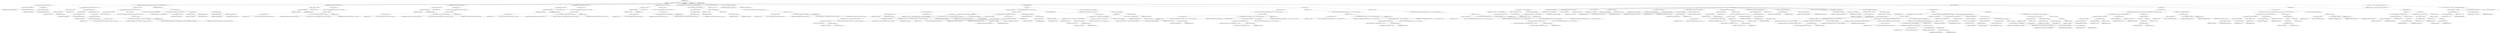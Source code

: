 digraph "execute" {  
"378" [label = <(METHOD,execute)<SUB>294</SUB>> ]
"42" [label = <(PARAM,this)<SUB>294</SUB>> ]
"379" [label = <(BLOCK,&lt;empty&gt;,&lt;empty&gt;)<SUB>294</SUB>> ]
"380" [label = <(&lt;operator&gt;.assignment,this.sqlCommand = sqlCommand.trim())<SUB>295</SUB>> ]
"381" [label = <(&lt;operator&gt;.fieldAccess,this.sqlCommand)<SUB>295</SUB>> ]
"382" [label = <(IDENTIFIER,this,this.sqlCommand = sqlCommand.trim())<SUB>295</SUB>> ]
"383" [label = <(FIELD_IDENTIFIER,sqlCommand,sqlCommand)<SUB>295</SUB>> ]
"384" [label = <(trim,sqlCommand.trim())<SUB>295</SUB>> ]
"385" [label = <(&lt;operator&gt;.fieldAccess,this.sqlCommand)<SUB>295</SUB>> ]
"386" [label = <(IDENTIFIER,this,sqlCommand.trim())<SUB>295</SUB>> ]
"387" [label = <(FIELD_IDENTIFIER,sqlCommand,sqlCommand)<SUB>295</SUB>> ]
"388" [label = <(CONTROL_STRUCTURE,if (srcFile == null &amp;&amp; sqlCommand.length() == 0),if (srcFile == null &amp;&amp; sqlCommand.length() == 0))<SUB>297</SUB>> ]
"389" [label = <(&lt;operator&gt;.logicalAnd,srcFile == null &amp;&amp; sqlCommand.length() == 0)<SUB>297</SUB>> ]
"390" [label = <(&lt;operator&gt;.equals,srcFile == null)<SUB>297</SUB>> ]
"391" [label = <(&lt;operator&gt;.fieldAccess,this.srcFile)<SUB>297</SUB>> ]
"392" [label = <(IDENTIFIER,this,srcFile == null)<SUB>297</SUB>> ]
"393" [label = <(FIELD_IDENTIFIER,srcFile,srcFile)<SUB>297</SUB>> ]
"394" [label = <(LITERAL,null,srcFile == null)<SUB>297</SUB>> ]
"395" [label = <(&lt;operator&gt;.equals,sqlCommand.length() == 0)<SUB>297</SUB>> ]
"396" [label = <(length,sqlCommand.length())<SUB>297</SUB>> ]
"397" [label = <(&lt;operator&gt;.fieldAccess,this.sqlCommand)<SUB>297</SUB>> ]
"398" [label = <(IDENTIFIER,this,sqlCommand.length())<SUB>297</SUB>> ]
"399" [label = <(FIELD_IDENTIFIER,sqlCommand,sqlCommand)<SUB>297</SUB>> ]
"400" [label = <(LITERAL,0,sqlCommand.length() == 0)<SUB>297</SUB>> ]
"401" [label = <(BLOCK,&lt;empty&gt;,&lt;empty&gt;)<SUB>297</SUB>> ]
"402" [label = <(CONTROL_STRUCTURE,if (transactions.size() == 0),if (transactions.size() == 0))<SUB>298</SUB>> ]
"403" [label = <(&lt;operator&gt;.equals,transactions.size() == 0)<SUB>298</SUB>> ]
"404" [label = <(size,transactions.size())<SUB>298</SUB>> ]
"405" [label = <(&lt;operator&gt;.fieldAccess,this.transactions)<SUB>298</SUB>> ]
"406" [label = <(IDENTIFIER,this,transactions.size())<SUB>298</SUB>> ]
"407" [label = <(FIELD_IDENTIFIER,transactions,transactions)<SUB>298</SUB>> ]
"408" [label = <(LITERAL,0,transactions.size() == 0)<SUB>298</SUB>> ]
"409" [label = <(BLOCK,&lt;empty&gt;,&lt;empty&gt;)<SUB>298</SUB>> ]
"410" [label = <(&lt;operator&gt;.throw,throw new BuildException(&quot;Source file, transactions or sql statement must be set!&quot;, location);)<SUB>299</SUB>> ]
"411" [label = <(BLOCK,&lt;empty&gt;,&lt;empty&gt;)<SUB>299</SUB>> ]
"412" [label = <(&lt;operator&gt;.assignment,&lt;empty&gt;)> ]
"413" [label = <(IDENTIFIER,$obj3,&lt;empty&gt;)> ]
"414" [label = <(&lt;operator&gt;.alloc,new BuildException(&quot;Source file, transactions or sql statement must be set!&quot;, location))<SUB>299</SUB>> ]
"415" [label = <(&lt;init&gt;,new BuildException(&quot;Source file, transactions or sql statement must be set!&quot;, location))<SUB>299</SUB>> ]
"416" [label = <(IDENTIFIER,$obj3,new BuildException(&quot;Source file, transactions or sql statement must be set!&quot;, location))> ]
"417" [label = <(LITERAL,&quot;Source file, transactions or sql statement must be set!&quot;,new BuildException(&quot;Source file, transactions or sql statement must be set!&quot;, location))<SUB>299</SUB>> ]
"418" [label = <(IDENTIFIER,location,new BuildException(&quot;Source file, transactions or sql statement must be set!&quot;, location))<SUB>299</SUB>> ]
"419" [label = <(IDENTIFIER,$obj3,&lt;empty&gt;)> ]
"420" [label = <(CONTROL_STRUCTURE,else,else)<SUB>301</SUB>> ]
"421" [label = <(BLOCK,&lt;empty&gt;,&lt;empty&gt;)<SUB>301</SUB>> ]
"422" [label = <(LOCAL,Transaction t: org.apache.tools.ant.taskdefs.SQLExec$Transaction)> ]
"423" [label = <(&lt;operator&gt;.assignment,SQLExec$Transaction t = this.createTransaction())<SUB>303</SUB>> ]
"424" [label = <(IDENTIFIER,t,SQLExec$Transaction t = this.createTransaction())<SUB>303</SUB>> ]
"425" [label = <(createTransaction,this.createTransaction())<SUB>303</SUB>> ]
"41" [label = <(IDENTIFIER,this,this.createTransaction())<SUB>303</SUB>> ]
"426" [label = <(setSrc,t.setSrc(srcFile))<SUB>304</SUB>> ]
"427" [label = <(IDENTIFIER,t,t.setSrc(srcFile))<SUB>304</SUB>> ]
"428" [label = <(&lt;operator&gt;.fieldAccess,this.srcFile)<SUB>304</SUB>> ]
"429" [label = <(IDENTIFIER,this,t.setSrc(srcFile))<SUB>304</SUB>> ]
"430" [label = <(FIELD_IDENTIFIER,srcFile,srcFile)<SUB>304</SUB>> ]
"431" [label = <(addText,t.addText(sqlCommand))<SUB>305</SUB>> ]
"432" [label = <(IDENTIFIER,t,t.addText(sqlCommand))<SUB>305</SUB>> ]
"433" [label = <(&lt;operator&gt;.fieldAccess,this.sqlCommand)<SUB>305</SUB>> ]
"434" [label = <(IDENTIFIER,this,t.addText(sqlCommand))<SUB>305</SUB>> ]
"435" [label = <(FIELD_IDENTIFIER,sqlCommand,sqlCommand)<SUB>305</SUB>> ]
"436" [label = <(CONTROL_STRUCTURE,if (driver == null),if (driver == null))<SUB>308</SUB>> ]
"437" [label = <(&lt;operator&gt;.equals,driver == null)<SUB>308</SUB>> ]
"438" [label = <(&lt;operator&gt;.fieldAccess,this.driver)<SUB>308</SUB>> ]
"439" [label = <(IDENTIFIER,this,driver == null)<SUB>308</SUB>> ]
"440" [label = <(FIELD_IDENTIFIER,driver,driver)<SUB>308</SUB>> ]
"441" [label = <(LITERAL,null,driver == null)<SUB>308</SUB>> ]
"442" [label = <(BLOCK,&lt;empty&gt;,&lt;empty&gt;)<SUB>308</SUB>> ]
"443" [label = <(&lt;operator&gt;.throw,throw new BuildException(&quot;Driver attribute must be set!&quot;, location);)<SUB>309</SUB>> ]
"444" [label = <(BLOCK,&lt;empty&gt;,&lt;empty&gt;)<SUB>309</SUB>> ]
"445" [label = <(&lt;operator&gt;.assignment,&lt;empty&gt;)> ]
"446" [label = <(IDENTIFIER,$obj4,&lt;empty&gt;)> ]
"447" [label = <(&lt;operator&gt;.alloc,new BuildException(&quot;Driver attribute must be set!&quot;, location))<SUB>309</SUB>> ]
"448" [label = <(&lt;init&gt;,new BuildException(&quot;Driver attribute must be set!&quot;, location))<SUB>309</SUB>> ]
"449" [label = <(IDENTIFIER,$obj4,new BuildException(&quot;Driver attribute must be set!&quot;, location))> ]
"450" [label = <(LITERAL,&quot;Driver attribute must be set!&quot;,new BuildException(&quot;Driver attribute must be set!&quot;, location))<SUB>309</SUB>> ]
"451" [label = <(IDENTIFIER,location,new BuildException(&quot;Driver attribute must be set!&quot;, location))<SUB>309</SUB>> ]
"452" [label = <(IDENTIFIER,$obj4,&lt;empty&gt;)> ]
"453" [label = <(CONTROL_STRUCTURE,if (userId == null),if (userId == null))<SUB>311</SUB>> ]
"454" [label = <(&lt;operator&gt;.equals,userId == null)<SUB>311</SUB>> ]
"455" [label = <(&lt;operator&gt;.fieldAccess,this.userId)<SUB>311</SUB>> ]
"456" [label = <(IDENTIFIER,this,userId == null)<SUB>311</SUB>> ]
"457" [label = <(FIELD_IDENTIFIER,userId,userId)<SUB>311</SUB>> ]
"458" [label = <(LITERAL,null,userId == null)<SUB>311</SUB>> ]
"459" [label = <(BLOCK,&lt;empty&gt;,&lt;empty&gt;)<SUB>311</SUB>> ]
"460" [label = <(&lt;operator&gt;.throw,throw new BuildException(&quot;User Id attribute must be set!&quot;, location);)<SUB>312</SUB>> ]
"461" [label = <(BLOCK,&lt;empty&gt;,&lt;empty&gt;)<SUB>312</SUB>> ]
"462" [label = <(&lt;operator&gt;.assignment,&lt;empty&gt;)> ]
"463" [label = <(IDENTIFIER,$obj5,&lt;empty&gt;)> ]
"464" [label = <(&lt;operator&gt;.alloc,new BuildException(&quot;User Id attribute must be set!&quot;, location))<SUB>312</SUB>> ]
"465" [label = <(&lt;init&gt;,new BuildException(&quot;User Id attribute must be set!&quot;, location))<SUB>312</SUB>> ]
"466" [label = <(IDENTIFIER,$obj5,new BuildException(&quot;User Id attribute must be set!&quot;, location))> ]
"467" [label = <(LITERAL,&quot;User Id attribute must be set!&quot;,new BuildException(&quot;User Id attribute must be set!&quot;, location))<SUB>312</SUB>> ]
"468" [label = <(IDENTIFIER,location,new BuildException(&quot;User Id attribute must be set!&quot;, location))<SUB>312</SUB>> ]
"469" [label = <(IDENTIFIER,$obj5,&lt;empty&gt;)> ]
"470" [label = <(CONTROL_STRUCTURE,if (password == null),if (password == null))<SUB>314</SUB>> ]
"471" [label = <(&lt;operator&gt;.equals,password == null)<SUB>314</SUB>> ]
"472" [label = <(&lt;operator&gt;.fieldAccess,this.password)<SUB>314</SUB>> ]
"473" [label = <(IDENTIFIER,this,password == null)<SUB>314</SUB>> ]
"474" [label = <(FIELD_IDENTIFIER,password,password)<SUB>314</SUB>> ]
"475" [label = <(LITERAL,null,password == null)<SUB>314</SUB>> ]
"476" [label = <(BLOCK,&lt;empty&gt;,&lt;empty&gt;)<SUB>314</SUB>> ]
"477" [label = <(&lt;operator&gt;.throw,throw new BuildException(&quot;Password attribute must be set!&quot;, location);)<SUB>315</SUB>> ]
"478" [label = <(BLOCK,&lt;empty&gt;,&lt;empty&gt;)<SUB>315</SUB>> ]
"479" [label = <(&lt;operator&gt;.assignment,&lt;empty&gt;)> ]
"480" [label = <(IDENTIFIER,$obj6,&lt;empty&gt;)> ]
"481" [label = <(&lt;operator&gt;.alloc,new BuildException(&quot;Password attribute must be set!&quot;, location))<SUB>315</SUB>> ]
"482" [label = <(&lt;init&gt;,new BuildException(&quot;Password attribute must be set!&quot;, location))<SUB>315</SUB>> ]
"483" [label = <(IDENTIFIER,$obj6,new BuildException(&quot;Password attribute must be set!&quot;, location))> ]
"484" [label = <(LITERAL,&quot;Password attribute must be set!&quot;,new BuildException(&quot;Password attribute must be set!&quot;, location))<SUB>315</SUB>> ]
"485" [label = <(IDENTIFIER,location,new BuildException(&quot;Password attribute must be set!&quot;, location))<SUB>315</SUB>> ]
"486" [label = <(IDENTIFIER,$obj6,&lt;empty&gt;)> ]
"487" [label = <(CONTROL_STRUCTURE,if (url == null),if (url == null))<SUB>317</SUB>> ]
"488" [label = <(&lt;operator&gt;.equals,url == null)<SUB>317</SUB>> ]
"489" [label = <(&lt;operator&gt;.fieldAccess,this.url)<SUB>317</SUB>> ]
"490" [label = <(IDENTIFIER,this,url == null)<SUB>317</SUB>> ]
"491" [label = <(FIELD_IDENTIFIER,url,url)<SUB>317</SUB>> ]
"492" [label = <(LITERAL,null,url == null)<SUB>317</SUB>> ]
"493" [label = <(BLOCK,&lt;empty&gt;,&lt;empty&gt;)<SUB>317</SUB>> ]
"494" [label = <(&lt;operator&gt;.throw,throw new BuildException(&quot;Url attribute must be set!&quot;, location);)<SUB>318</SUB>> ]
"495" [label = <(BLOCK,&lt;empty&gt;,&lt;empty&gt;)<SUB>318</SUB>> ]
"496" [label = <(&lt;operator&gt;.assignment,&lt;empty&gt;)> ]
"497" [label = <(IDENTIFIER,$obj7,&lt;empty&gt;)> ]
"498" [label = <(&lt;operator&gt;.alloc,new BuildException(&quot;Url attribute must be set!&quot;, location))<SUB>318</SUB>> ]
"499" [label = <(&lt;init&gt;,new BuildException(&quot;Url attribute must be set!&quot;, location))<SUB>318</SUB>> ]
"500" [label = <(IDENTIFIER,$obj7,new BuildException(&quot;Url attribute must be set!&quot;, location))> ]
"501" [label = <(LITERAL,&quot;Url attribute must be set!&quot;,new BuildException(&quot;Url attribute must be set!&quot;, location))<SUB>318</SUB>> ]
"502" [label = <(IDENTIFIER,location,new BuildException(&quot;Url attribute must be set!&quot;, location))<SUB>318</SUB>> ]
"503" [label = <(IDENTIFIER,$obj7,&lt;empty&gt;)> ]
"504" [label = <(CONTROL_STRUCTURE,if (srcFile != null &amp;&amp; !srcFile.exists()),if (srcFile != null &amp;&amp; !srcFile.exists()))<SUB>320</SUB>> ]
"505" [label = <(&lt;operator&gt;.logicalAnd,srcFile != null &amp;&amp; !srcFile.exists())<SUB>320</SUB>> ]
"506" [label = <(&lt;operator&gt;.notEquals,srcFile != null)<SUB>320</SUB>> ]
"507" [label = <(&lt;operator&gt;.fieldAccess,this.srcFile)<SUB>320</SUB>> ]
"508" [label = <(IDENTIFIER,this,srcFile != null)<SUB>320</SUB>> ]
"509" [label = <(FIELD_IDENTIFIER,srcFile,srcFile)<SUB>320</SUB>> ]
"510" [label = <(LITERAL,null,srcFile != null)<SUB>320</SUB>> ]
"511" [label = <(&lt;operator&gt;.logicalNot,!srcFile.exists())<SUB>320</SUB>> ]
"512" [label = <(exists,srcFile.exists())<SUB>320</SUB>> ]
"513" [label = <(&lt;operator&gt;.fieldAccess,this.srcFile)<SUB>320</SUB>> ]
"514" [label = <(IDENTIFIER,this,srcFile.exists())<SUB>320</SUB>> ]
"515" [label = <(FIELD_IDENTIFIER,srcFile,srcFile)<SUB>320</SUB>> ]
"516" [label = <(BLOCK,&lt;empty&gt;,&lt;empty&gt;)<SUB>320</SUB>> ]
"517" [label = <(&lt;operator&gt;.throw,throw new BuildException(&quot;Source file does not exist!&quot;, location);)<SUB>321</SUB>> ]
"518" [label = <(BLOCK,&lt;empty&gt;,&lt;empty&gt;)<SUB>321</SUB>> ]
"519" [label = <(&lt;operator&gt;.assignment,&lt;empty&gt;)> ]
"520" [label = <(IDENTIFIER,$obj8,&lt;empty&gt;)> ]
"521" [label = <(&lt;operator&gt;.alloc,new BuildException(&quot;Source file does not exist!&quot;, location))<SUB>321</SUB>> ]
"522" [label = <(&lt;init&gt;,new BuildException(&quot;Source file does not exist!&quot;, location))<SUB>321</SUB>> ]
"523" [label = <(IDENTIFIER,$obj8,new BuildException(&quot;Source file does not exist!&quot;, location))> ]
"524" [label = <(LITERAL,&quot;Source file does not exist!&quot;,new BuildException(&quot;Source file does not exist!&quot;, location))<SUB>321</SUB>> ]
"525" [label = <(IDENTIFIER,location,new BuildException(&quot;Source file does not exist!&quot;, location))<SUB>321</SUB>> ]
"526" [label = <(IDENTIFIER,$obj8,&lt;empty&gt;)> ]
"527" [label = <(LOCAL,Driver driverInstance: java.sql.Driver)> ]
"528" [label = <(&lt;operator&gt;.assignment,Driver driverInstance = null)<SUB>323</SUB>> ]
"529" [label = <(IDENTIFIER,driverInstance,Driver driverInstance = null)<SUB>323</SUB>> ]
"530" [label = <(LITERAL,null,Driver driverInstance = null)<SUB>323</SUB>> ]
"531" [label = <(CONTROL_STRUCTURE,try,try)<SUB>325</SUB>> ]
"532" [label = <(BLOCK,try,try)<SUB>325</SUB>> ]
"533" [label = <(LOCAL,Class dc: java.lang.Class)> ]
"534" [label = <(CONTROL_STRUCTURE,if (classpath != null),if (classpath != null))<SUB>327</SUB>> ]
"535" [label = <(&lt;operator&gt;.notEquals,classpath != null)<SUB>327</SUB>> ]
"536" [label = <(&lt;operator&gt;.fieldAccess,this.classpath)<SUB>327</SUB>> ]
"537" [label = <(IDENTIFIER,this,classpath != null)<SUB>327</SUB>> ]
"538" [label = <(FIELD_IDENTIFIER,classpath,classpath)<SUB>327</SUB>> ]
"539" [label = <(LITERAL,null,classpath != null)<SUB>327</SUB>> ]
"540" [label = <(BLOCK,&lt;empty&gt;,&lt;empty&gt;)<SUB>327</SUB>> ]
"541" [label = <(log,log(&quot;Loading &quot; + driver + &quot; using AntClassLoader with classpath &quot; + classpath, Project.MSG_VERBOSE))<SUB>328</SUB>> ]
"43" [label = <(IDENTIFIER,this,log(&quot;Loading &quot; + driver + &quot; using AntClassLoader with classpath &quot; + classpath, Project.MSG_VERBOSE))<SUB>328</SUB>> ]
"542" [label = <(&lt;operator&gt;.addition,&quot;Loading &quot; + driver + &quot; using AntClassLoader with classpath &quot; + classpath)<SUB>328</SUB>> ]
"543" [label = <(&lt;operator&gt;.addition,&quot;Loading &quot; + driver + &quot; using AntClassLoader with classpath &quot;)<SUB>328</SUB>> ]
"544" [label = <(&lt;operator&gt;.addition,&quot;Loading &quot; + driver)<SUB>328</SUB>> ]
"545" [label = <(LITERAL,&quot;Loading &quot;,&quot;Loading &quot; + driver)<SUB>328</SUB>> ]
"546" [label = <(&lt;operator&gt;.fieldAccess,this.driver)<SUB>328</SUB>> ]
"547" [label = <(IDENTIFIER,this,&quot;Loading &quot; + driver)<SUB>328</SUB>> ]
"548" [label = <(FIELD_IDENTIFIER,driver,driver)<SUB>328</SUB>> ]
"549" [label = <(LITERAL,&quot; using AntClassLoader with classpath &quot;,&quot;Loading &quot; + driver + &quot; using AntClassLoader with classpath &quot;)<SUB>328</SUB>> ]
"550" [label = <(&lt;operator&gt;.fieldAccess,this.classpath)<SUB>328</SUB>> ]
"551" [label = <(IDENTIFIER,this,&quot;Loading &quot; + driver + &quot; using AntClassLoader with classpath &quot; + classpath)<SUB>328</SUB>> ]
"552" [label = <(FIELD_IDENTIFIER,classpath,classpath)<SUB>328</SUB>> ]
"553" [label = <(&lt;operator&gt;.fieldAccess,Project.MSG_VERBOSE)<SUB>329</SUB>> ]
"554" [label = <(IDENTIFIER,Project,log(&quot;Loading &quot; + driver + &quot; using AntClassLoader with classpath &quot; + classpath, Project.MSG_VERBOSE))<SUB>329</SUB>> ]
"555" [label = <(FIELD_IDENTIFIER,MSG_VERBOSE,MSG_VERBOSE)<SUB>329</SUB>> ]
"556" [label = <(&lt;operator&gt;.assignment,this.loader = new AntClassLoader(project, classpath, false))<SUB>331</SUB>> ]
"557" [label = <(&lt;operator&gt;.fieldAccess,this.loader)<SUB>331</SUB>> ]
"558" [label = <(IDENTIFIER,this,this.loader = new AntClassLoader(project, classpath, false))<SUB>331</SUB>> ]
"559" [label = <(FIELD_IDENTIFIER,loader,loader)<SUB>331</SUB>> ]
"560" [label = <(BLOCK,&lt;empty&gt;,&lt;empty&gt;)<SUB>331</SUB>> ]
"561" [label = <(&lt;operator&gt;.assignment,&lt;empty&gt;)> ]
"562" [label = <(IDENTIFIER,$obj9,&lt;empty&gt;)> ]
"563" [label = <(&lt;operator&gt;.alloc,new AntClassLoader(project, classpath, false))<SUB>331</SUB>> ]
"564" [label = <(&lt;init&gt;,new AntClassLoader(project, classpath, false))<SUB>331</SUB>> ]
"565" [label = <(IDENTIFIER,$obj9,new AntClassLoader(project, classpath, false))> ]
"566" [label = <(IDENTIFIER,project,new AntClassLoader(project, classpath, false))<SUB>331</SUB>> ]
"567" [label = <(&lt;operator&gt;.fieldAccess,this.classpath)<SUB>331</SUB>> ]
"568" [label = <(IDENTIFIER,this,new AntClassLoader(project, classpath, false))<SUB>331</SUB>> ]
"569" [label = <(FIELD_IDENTIFIER,classpath,classpath)<SUB>331</SUB>> ]
"570" [label = <(LITERAL,false,new AntClassLoader(project, classpath, false))<SUB>331</SUB>> ]
"571" [label = <(IDENTIFIER,$obj9,&lt;empty&gt;)> ]
"572" [label = <(&lt;operator&gt;.assignment,dc = loadClass(driver))<SUB>332</SUB>> ]
"573" [label = <(IDENTIFIER,dc,dc = loadClass(driver))<SUB>332</SUB>> ]
"574" [label = <(loadClass,loadClass(driver))<SUB>332</SUB>> ]
"575" [label = <(&lt;operator&gt;.fieldAccess,this.loader)<SUB>332</SUB>> ]
"576" [label = <(IDENTIFIER,this,loadClass(driver))<SUB>332</SUB>> ]
"577" [label = <(FIELD_IDENTIFIER,loader,loader)<SUB>332</SUB>> ]
"578" [label = <(&lt;operator&gt;.fieldAccess,this.driver)<SUB>332</SUB>> ]
"579" [label = <(IDENTIFIER,this,loadClass(driver))<SUB>332</SUB>> ]
"580" [label = <(FIELD_IDENTIFIER,driver,driver)<SUB>332</SUB>> ]
"581" [label = <(CONTROL_STRUCTURE,else,else)<SUB>334</SUB>> ]
"582" [label = <(BLOCK,&lt;empty&gt;,&lt;empty&gt;)<SUB>334</SUB>> ]
"583" [label = <(log,log(&quot;Loading &quot; + driver + &quot; using system loader.&quot;, Project.MSG_VERBOSE))<SUB>335</SUB>> ]
"44" [label = <(IDENTIFIER,this,log(&quot;Loading &quot; + driver + &quot; using system loader.&quot;, Project.MSG_VERBOSE))<SUB>335</SUB>> ]
"584" [label = <(&lt;operator&gt;.addition,&quot;Loading &quot; + driver + &quot; using system loader.&quot;)<SUB>335</SUB>> ]
"585" [label = <(&lt;operator&gt;.addition,&quot;Loading &quot; + driver)<SUB>335</SUB>> ]
"586" [label = <(LITERAL,&quot;Loading &quot;,&quot;Loading &quot; + driver)<SUB>335</SUB>> ]
"587" [label = <(&lt;operator&gt;.fieldAccess,this.driver)<SUB>335</SUB>> ]
"588" [label = <(IDENTIFIER,this,&quot;Loading &quot; + driver)<SUB>335</SUB>> ]
"589" [label = <(FIELD_IDENTIFIER,driver,driver)<SUB>335</SUB>> ]
"590" [label = <(LITERAL,&quot; using system loader.&quot;,&quot;Loading &quot; + driver + &quot; using system loader.&quot;)<SUB>335</SUB>> ]
"591" [label = <(&lt;operator&gt;.fieldAccess,Project.MSG_VERBOSE)<SUB>335</SUB>> ]
"592" [label = <(IDENTIFIER,Project,log(&quot;Loading &quot; + driver + &quot; using system loader.&quot;, Project.MSG_VERBOSE))<SUB>335</SUB>> ]
"593" [label = <(FIELD_IDENTIFIER,MSG_VERBOSE,MSG_VERBOSE)<SUB>335</SUB>> ]
"594" [label = <(&lt;operator&gt;.assignment,dc = Class.forName(driver))<SUB>336</SUB>> ]
"595" [label = <(IDENTIFIER,dc,dc = Class.forName(driver))<SUB>336</SUB>> ]
"596" [label = <(forName,Class.forName(driver))<SUB>336</SUB>> ]
"597" [label = <(IDENTIFIER,Class,Class.forName(driver))<SUB>336</SUB>> ]
"598" [label = <(&lt;operator&gt;.fieldAccess,this.driver)<SUB>336</SUB>> ]
"599" [label = <(IDENTIFIER,this,Class.forName(driver))<SUB>336</SUB>> ]
"600" [label = <(FIELD_IDENTIFIER,driver,driver)<SUB>336</SUB>> ]
"601" [label = <(&lt;operator&gt;.assignment,driverInstance = (Driver) dc.newInstance())<SUB>338</SUB>> ]
"602" [label = <(IDENTIFIER,driverInstance,driverInstance = (Driver) dc.newInstance())<SUB>338</SUB>> ]
"603" [label = <(&lt;operator&gt;.cast,(Driver) dc.newInstance())<SUB>338</SUB>> ]
"604" [label = <(TYPE_REF,Driver,Driver)<SUB>338</SUB>> ]
"605" [label = <(newInstance,dc.newInstance())<SUB>338</SUB>> ]
"606" [label = <(IDENTIFIER,dc,dc.newInstance())<SUB>338</SUB>> ]
"607" [label = <(BLOCK,catch,catch)> ]
"608" [label = <(BLOCK,&lt;empty&gt;,&lt;empty&gt;)<SUB>339</SUB>> ]
"609" [label = <(&lt;operator&gt;.throw,throw new BuildException(&quot;Class Not Found: JDBC driver &quot; + driver + &quot; could not be loaded&quot;, location);)<SUB>340</SUB>> ]
"610" [label = <(BLOCK,&lt;empty&gt;,&lt;empty&gt;)<SUB>340</SUB>> ]
"611" [label = <(&lt;operator&gt;.assignment,&lt;empty&gt;)> ]
"612" [label = <(IDENTIFIER,$obj10,&lt;empty&gt;)> ]
"613" [label = <(&lt;operator&gt;.alloc,new BuildException(&quot;Class Not Found: JDBC driver &quot; + driver + &quot; could not be loaded&quot;, location))<SUB>340</SUB>> ]
"614" [label = <(&lt;init&gt;,new BuildException(&quot;Class Not Found: JDBC driver &quot; + driver + &quot; could not be loaded&quot;, location))<SUB>340</SUB>> ]
"615" [label = <(IDENTIFIER,$obj10,new BuildException(&quot;Class Not Found: JDBC driver &quot; + driver + &quot; could not be loaded&quot;, location))> ]
"616" [label = <(&lt;operator&gt;.addition,&quot;Class Not Found: JDBC driver &quot; + driver + &quot; could not be loaded&quot;)<SUB>340</SUB>> ]
"617" [label = <(&lt;operator&gt;.addition,&quot;Class Not Found: JDBC driver &quot; + driver)<SUB>340</SUB>> ]
"618" [label = <(LITERAL,&quot;Class Not Found: JDBC driver &quot;,&quot;Class Not Found: JDBC driver &quot; + driver)<SUB>340</SUB>> ]
"619" [label = <(&lt;operator&gt;.fieldAccess,this.driver)<SUB>340</SUB>> ]
"620" [label = <(IDENTIFIER,this,&quot;Class Not Found: JDBC driver &quot; + driver)<SUB>340</SUB>> ]
"621" [label = <(FIELD_IDENTIFIER,driver,driver)<SUB>340</SUB>> ]
"622" [label = <(LITERAL,&quot; could not be loaded&quot;,&quot;Class Not Found: JDBC driver &quot; + driver + &quot; could not be loaded&quot;)<SUB>340</SUB>> ]
"623" [label = <(IDENTIFIER,location,new BuildException(&quot;Class Not Found: JDBC driver &quot; + driver + &quot; could not be loaded&quot;, location))<SUB>340</SUB>> ]
"624" [label = <(IDENTIFIER,$obj10,&lt;empty&gt;)> ]
"625" [label = <(BLOCK,&lt;empty&gt;,&lt;empty&gt;)<SUB>341</SUB>> ]
"626" [label = <(&lt;operator&gt;.throw,throw new BuildException(&quot;Illegal Access: JDBC driver &quot; + driver + &quot; could not be loaded&quot;, location);)<SUB>342</SUB>> ]
"627" [label = <(BLOCK,&lt;empty&gt;,&lt;empty&gt;)<SUB>342</SUB>> ]
"628" [label = <(&lt;operator&gt;.assignment,&lt;empty&gt;)> ]
"629" [label = <(IDENTIFIER,$obj11,&lt;empty&gt;)> ]
"630" [label = <(&lt;operator&gt;.alloc,new BuildException(&quot;Illegal Access: JDBC driver &quot; + driver + &quot; could not be loaded&quot;, location))<SUB>342</SUB>> ]
"631" [label = <(&lt;init&gt;,new BuildException(&quot;Illegal Access: JDBC driver &quot; + driver + &quot; could not be loaded&quot;, location))<SUB>342</SUB>> ]
"632" [label = <(IDENTIFIER,$obj11,new BuildException(&quot;Illegal Access: JDBC driver &quot; + driver + &quot; could not be loaded&quot;, location))> ]
"633" [label = <(&lt;operator&gt;.addition,&quot;Illegal Access: JDBC driver &quot; + driver + &quot; could not be loaded&quot;)<SUB>342</SUB>> ]
"634" [label = <(&lt;operator&gt;.addition,&quot;Illegal Access: JDBC driver &quot; + driver)<SUB>342</SUB>> ]
"635" [label = <(LITERAL,&quot;Illegal Access: JDBC driver &quot;,&quot;Illegal Access: JDBC driver &quot; + driver)<SUB>342</SUB>> ]
"636" [label = <(&lt;operator&gt;.fieldAccess,this.driver)<SUB>342</SUB>> ]
"637" [label = <(IDENTIFIER,this,&quot;Illegal Access: JDBC driver &quot; + driver)<SUB>342</SUB>> ]
"638" [label = <(FIELD_IDENTIFIER,driver,driver)<SUB>342</SUB>> ]
"639" [label = <(LITERAL,&quot; could not be loaded&quot;,&quot;Illegal Access: JDBC driver &quot; + driver + &quot; could not be loaded&quot;)<SUB>342</SUB>> ]
"640" [label = <(IDENTIFIER,location,new BuildException(&quot;Illegal Access: JDBC driver &quot; + driver + &quot; could not be loaded&quot;, location))<SUB>342</SUB>> ]
"641" [label = <(IDENTIFIER,$obj11,&lt;empty&gt;)> ]
"642" [label = <(BLOCK,&lt;empty&gt;,&lt;empty&gt;)<SUB>343</SUB>> ]
"643" [label = <(&lt;operator&gt;.throw,throw new BuildException(&quot;Instantiation Exception: JDBC driver &quot; + driver + &quot; could not be loaded&quot;, location);)<SUB>344</SUB>> ]
"644" [label = <(BLOCK,&lt;empty&gt;,&lt;empty&gt;)<SUB>344</SUB>> ]
"645" [label = <(&lt;operator&gt;.assignment,&lt;empty&gt;)> ]
"646" [label = <(IDENTIFIER,$obj12,&lt;empty&gt;)> ]
"647" [label = <(&lt;operator&gt;.alloc,new BuildException(&quot;Instantiation Exception: JDBC driver &quot; + driver + &quot; could not be loaded&quot;, location))<SUB>344</SUB>> ]
"648" [label = <(&lt;init&gt;,new BuildException(&quot;Instantiation Exception: JDBC driver &quot; + driver + &quot; could not be loaded&quot;, location))<SUB>344</SUB>> ]
"649" [label = <(IDENTIFIER,$obj12,new BuildException(&quot;Instantiation Exception: JDBC driver &quot; + driver + &quot; could not be loaded&quot;, location))> ]
"650" [label = <(&lt;operator&gt;.addition,&quot;Instantiation Exception: JDBC driver &quot; + driver + &quot; could not be loaded&quot;)<SUB>344</SUB>> ]
"651" [label = <(&lt;operator&gt;.addition,&quot;Instantiation Exception: JDBC driver &quot; + driver)<SUB>344</SUB>> ]
"652" [label = <(LITERAL,&quot;Instantiation Exception: JDBC driver &quot;,&quot;Instantiation Exception: JDBC driver &quot; + driver)<SUB>344</SUB>> ]
"653" [label = <(&lt;operator&gt;.fieldAccess,this.driver)<SUB>344</SUB>> ]
"654" [label = <(IDENTIFIER,this,&quot;Instantiation Exception: JDBC driver &quot; + driver)<SUB>344</SUB>> ]
"655" [label = <(FIELD_IDENTIFIER,driver,driver)<SUB>344</SUB>> ]
"656" [label = <(LITERAL,&quot; could not be loaded&quot;,&quot;Instantiation Exception: JDBC driver &quot; + driver + &quot; could not be loaded&quot;)<SUB>344</SUB>> ]
"657" [label = <(IDENTIFIER,location,new BuildException(&quot;Instantiation Exception: JDBC driver &quot; + driver + &quot; could not be loaded&quot;, location))<SUB>344</SUB>> ]
"658" [label = <(IDENTIFIER,$obj12,&lt;empty&gt;)> ]
"659" [label = <(CONTROL_STRUCTURE,try,try)<SUB>347</SUB>> ]
"660" [label = <(BLOCK,try,try)<SUB>347</SUB>> ]
"661" [label = <(log,log(&quot;connecting to &quot; + url, Project.MSG_VERBOSE))<SUB>348</SUB>> ]
"45" [label = <(IDENTIFIER,this,log(&quot;connecting to &quot; + url, Project.MSG_VERBOSE))<SUB>348</SUB>> ]
"662" [label = <(&lt;operator&gt;.addition,&quot;connecting to &quot; + url)<SUB>348</SUB>> ]
"663" [label = <(LITERAL,&quot;connecting to &quot;,&quot;connecting to &quot; + url)<SUB>348</SUB>> ]
"664" [label = <(&lt;operator&gt;.fieldAccess,this.url)<SUB>348</SUB>> ]
"665" [label = <(IDENTIFIER,this,&quot;connecting to &quot; + url)<SUB>348</SUB>> ]
"666" [label = <(FIELD_IDENTIFIER,url,url)<SUB>348</SUB>> ]
"667" [label = <(&lt;operator&gt;.fieldAccess,Project.MSG_VERBOSE)<SUB>348</SUB>> ]
"668" [label = <(IDENTIFIER,Project,log(&quot;connecting to &quot; + url, Project.MSG_VERBOSE))<SUB>348</SUB>> ]
"669" [label = <(FIELD_IDENTIFIER,MSG_VERBOSE,MSG_VERBOSE)<SUB>348</SUB>> ]
"47" [label = <(LOCAL,Properties info: java.util.Properties)> ]
"670" [label = <(&lt;operator&gt;.assignment,Properties info = new Properties())<SUB>349</SUB>> ]
"671" [label = <(IDENTIFIER,info,Properties info = new Properties())<SUB>349</SUB>> ]
"672" [label = <(&lt;operator&gt;.alloc,new Properties())<SUB>349</SUB>> ]
"673" [label = <(&lt;init&gt;,new Properties())<SUB>349</SUB>> ]
"46" [label = <(IDENTIFIER,info,new Properties())<SUB>349</SUB>> ]
"674" [label = <(put,info.put(&quot;user&quot;, userId))<SUB>350</SUB>> ]
"675" [label = <(IDENTIFIER,info,info.put(&quot;user&quot;, userId))<SUB>350</SUB>> ]
"676" [label = <(LITERAL,&quot;user&quot;,info.put(&quot;user&quot;, userId))<SUB>350</SUB>> ]
"677" [label = <(&lt;operator&gt;.fieldAccess,this.userId)<SUB>350</SUB>> ]
"678" [label = <(IDENTIFIER,this,info.put(&quot;user&quot;, userId))<SUB>350</SUB>> ]
"679" [label = <(FIELD_IDENTIFIER,userId,userId)<SUB>350</SUB>> ]
"680" [label = <(put,info.put(&quot;password&quot;, password))<SUB>351</SUB>> ]
"681" [label = <(IDENTIFIER,info,info.put(&quot;password&quot;, password))<SUB>351</SUB>> ]
"682" [label = <(LITERAL,&quot;password&quot;,info.put(&quot;password&quot;, password))<SUB>351</SUB>> ]
"683" [label = <(&lt;operator&gt;.fieldAccess,this.password)<SUB>351</SUB>> ]
"684" [label = <(IDENTIFIER,this,info.put(&quot;password&quot;, password))<SUB>351</SUB>> ]
"685" [label = <(FIELD_IDENTIFIER,password,password)<SUB>351</SUB>> ]
"686" [label = <(&lt;operator&gt;.assignment,this.conn = driverInstance.connect(url, info))<SUB>352</SUB>> ]
"687" [label = <(&lt;operator&gt;.fieldAccess,this.conn)<SUB>352</SUB>> ]
"688" [label = <(IDENTIFIER,this,this.conn = driverInstance.connect(url, info))<SUB>352</SUB>> ]
"689" [label = <(FIELD_IDENTIFIER,conn,conn)<SUB>352</SUB>> ]
"690" [label = <(connect,driverInstance.connect(url, info))<SUB>352</SUB>> ]
"691" [label = <(IDENTIFIER,driverInstance,driverInstance.connect(url, info))<SUB>352</SUB>> ]
"692" [label = <(&lt;operator&gt;.fieldAccess,this.url)<SUB>352</SUB>> ]
"693" [label = <(IDENTIFIER,this,driverInstance.connect(url, info))<SUB>352</SUB>> ]
"694" [label = <(FIELD_IDENTIFIER,url,url)<SUB>352</SUB>> ]
"695" [label = <(IDENTIFIER,info,driverInstance.connect(url, info))<SUB>352</SUB>> ]
"696" [label = <(CONTROL_STRUCTURE,if (conn == null),if (conn == null))<SUB>354</SUB>> ]
"697" [label = <(&lt;operator&gt;.equals,conn == null)<SUB>354</SUB>> ]
"698" [label = <(&lt;operator&gt;.fieldAccess,this.conn)<SUB>354</SUB>> ]
"699" [label = <(IDENTIFIER,this,conn == null)<SUB>354</SUB>> ]
"700" [label = <(FIELD_IDENTIFIER,conn,conn)<SUB>354</SUB>> ]
"701" [label = <(LITERAL,null,conn == null)<SUB>354</SUB>> ]
"702" [label = <(BLOCK,&lt;empty&gt;,&lt;empty&gt;)<SUB>354</SUB>> ]
"703" [label = <(&lt;operator&gt;.throw,throw new SQLException(&quot;No suitable Driver for &quot; + url);)<SUB>356</SUB>> ]
"704" [label = <(BLOCK,&lt;empty&gt;,&lt;empty&gt;)<SUB>356</SUB>> ]
"705" [label = <(&lt;operator&gt;.assignment,&lt;empty&gt;)> ]
"706" [label = <(IDENTIFIER,$obj14,&lt;empty&gt;)> ]
"707" [label = <(&lt;operator&gt;.alloc,new SQLException(&quot;No suitable Driver for &quot; + url))<SUB>356</SUB>> ]
"708" [label = <(&lt;init&gt;,new SQLException(&quot;No suitable Driver for &quot; + url))<SUB>356</SUB>> ]
"709" [label = <(IDENTIFIER,$obj14,new SQLException(&quot;No suitable Driver for &quot; + url))> ]
"710" [label = <(&lt;operator&gt;.addition,&quot;No suitable Driver for &quot; + url)<SUB>356</SUB>> ]
"711" [label = <(LITERAL,&quot;No suitable Driver for &quot;,&quot;No suitable Driver for &quot; + url)<SUB>356</SUB>> ]
"712" [label = <(&lt;operator&gt;.fieldAccess,this.url)<SUB>356</SUB>> ]
"713" [label = <(IDENTIFIER,this,&quot;No suitable Driver for &quot; + url)<SUB>356</SUB>> ]
"714" [label = <(FIELD_IDENTIFIER,url,url)<SUB>356</SUB>> ]
"715" [label = <(IDENTIFIER,$obj14,&lt;empty&gt;)> ]
"716" [label = <(CONTROL_STRUCTURE,if (!isValidRdbms(conn)),if (!isValidRdbms(conn)))<SUB>359</SUB>> ]
"717" [label = <(&lt;operator&gt;.logicalNot,!isValidRdbms(conn))<SUB>359</SUB>> ]
"718" [label = <(isValidRdbms,this.isValidRdbms(conn))<SUB>359</SUB>> ]
"48" [label = <(IDENTIFIER,this,this.isValidRdbms(conn))<SUB>359</SUB>> ]
"719" [label = <(&lt;operator&gt;.fieldAccess,this.conn)<SUB>359</SUB>> ]
"720" [label = <(IDENTIFIER,this,this.isValidRdbms(conn))<SUB>359</SUB>> ]
"721" [label = <(FIELD_IDENTIFIER,conn,conn)<SUB>359</SUB>> ]
"722" [label = <(RETURN,return;,return;)<SUB>359</SUB>> ]
"723" [label = <(setAutoCommit,conn.setAutoCommit(autocommit))<SUB>361</SUB>> ]
"724" [label = <(&lt;operator&gt;.fieldAccess,this.conn)<SUB>361</SUB>> ]
"725" [label = <(IDENTIFIER,this,conn.setAutoCommit(autocommit))<SUB>361</SUB>> ]
"726" [label = <(FIELD_IDENTIFIER,conn,conn)<SUB>361</SUB>> ]
"727" [label = <(&lt;operator&gt;.fieldAccess,this.autocommit)<SUB>361</SUB>> ]
"728" [label = <(IDENTIFIER,this,conn.setAutoCommit(autocommit))<SUB>361</SUB>> ]
"729" [label = <(FIELD_IDENTIFIER,autocommit,autocommit)<SUB>361</SUB>> ]
"730" [label = <(&lt;operator&gt;.assignment,this.statement = conn.createStatement())<SUB>363</SUB>> ]
"731" [label = <(&lt;operator&gt;.fieldAccess,this.statement)<SUB>363</SUB>> ]
"732" [label = <(IDENTIFIER,this,this.statement = conn.createStatement())<SUB>363</SUB>> ]
"733" [label = <(FIELD_IDENTIFIER,statement,statement)<SUB>363</SUB>> ]
"734" [label = <(createStatement,conn.createStatement())<SUB>363</SUB>> ]
"735" [label = <(&lt;operator&gt;.fieldAccess,this.conn)<SUB>363</SUB>> ]
"736" [label = <(IDENTIFIER,this,conn.createStatement())<SUB>363</SUB>> ]
"737" [label = <(FIELD_IDENTIFIER,conn,conn)<SUB>363</SUB>> ]
"51" [label = <(LOCAL,PrintStream out: java.io.PrintStream)> ]
"738" [label = <(&lt;operator&gt;.assignment,PrintStream out = System.out)<SUB>366</SUB>> ]
"739" [label = <(IDENTIFIER,out,PrintStream out = System.out)<SUB>366</SUB>> ]
"740" [label = <(&lt;operator&gt;.fieldAccess,System.out)<SUB>366</SUB>> ]
"741" [label = <(IDENTIFIER,System,PrintStream out = System.out)<SUB>366</SUB>> ]
"742" [label = <(FIELD_IDENTIFIER,out,out)<SUB>366</SUB>> ]
"743" [label = <(CONTROL_STRUCTURE,try,try)<SUB>367</SUB>> ]
"744" [label = <(BLOCK,try,try)<SUB>367</SUB>> ]
"745" [label = <(CONTROL_STRUCTURE,if (output != null),if (output != null))<SUB>368</SUB>> ]
"746" [label = <(&lt;operator&gt;.notEquals,output != null)<SUB>368</SUB>> ]
"747" [label = <(&lt;operator&gt;.fieldAccess,this.output)<SUB>368</SUB>> ]
"748" [label = <(IDENTIFIER,this,output != null)<SUB>368</SUB>> ]
"749" [label = <(FIELD_IDENTIFIER,output,output)<SUB>368</SUB>> ]
"750" [label = <(LITERAL,null,output != null)<SUB>368</SUB>> ]
"751" [label = <(BLOCK,&lt;empty&gt;,&lt;empty&gt;)<SUB>368</SUB>> ]
"752" [label = <(log,log(&quot;Opening PrintStream to output file &quot; + output, Project.MSG_VERBOSE))<SUB>369</SUB>> ]
"49" [label = <(IDENTIFIER,this,log(&quot;Opening PrintStream to output file &quot; + output, Project.MSG_VERBOSE))<SUB>369</SUB>> ]
"753" [label = <(&lt;operator&gt;.addition,&quot;Opening PrintStream to output file &quot; + output)<SUB>369</SUB>> ]
"754" [label = <(LITERAL,&quot;Opening PrintStream to output file &quot;,&quot;Opening PrintStream to output file &quot; + output)<SUB>369</SUB>> ]
"755" [label = <(&lt;operator&gt;.fieldAccess,this.output)<SUB>369</SUB>> ]
"756" [label = <(IDENTIFIER,this,&quot;Opening PrintStream to output file &quot; + output)<SUB>369</SUB>> ]
"757" [label = <(FIELD_IDENTIFIER,output,output)<SUB>369</SUB>> ]
"758" [label = <(&lt;operator&gt;.fieldAccess,Project.MSG_VERBOSE)<SUB>369</SUB>> ]
"759" [label = <(IDENTIFIER,Project,log(&quot;Opening PrintStream to output file &quot; + output, Project.MSG_VERBOSE))<SUB>369</SUB>> ]
"760" [label = <(FIELD_IDENTIFIER,MSG_VERBOSE,MSG_VERBOSE)<SUB>369</SUB>> ]
"761" [label = <(&lt;operator&gt;.assignment,out = new PrintStream(new BufferedOutputStream(new FileOutputStream(output))))<SUB>370</SUB>> ]
"762" [label = <(IDENTIFIER,out,out = new PrintStream(new BufferedOutputStream(new FileOutputStream(output))))<SUB>370</SUB>> ]
"763" [label = <(&lt;operator&gt;.alloc,new PrintStream(new BufferedOutputStream(new FileOutputStream(output))))<SUB>370</SUB>> ]
"764" [label = <(&lt;init&gt;,new PrintStream(new BufferedOutputStream(new FileOutputStream(output))))<SUB>370</SUB>> ]
"50" [label = <(IDENTIFIER,out,new PrintStream(new BufferedOutputStream(new FileOutputStream(output))))<SUB>370</SUB>> ]
"765" [label = <(BLOCK,&lt;empty&gt;,&lt;empty&gt;)<SUB>370</SUB>> ]
"766" [label = <(&lt;operator&gt;.assignment,&lt;empty&gt;)> ]
"767" [label = <(IDENTIFIER,$obj16,&lt;empty&gt;)> ]
"768" [label = <(&lt;operator&gt;.alloc,new BufferedOutputStream(new FileOutputStream(output)))<SUB>370</SUB>> ]
"769" [label = <(&lt;init&gt;,new BufferedOutputStream(new FileOutputStream(output)))<SUB>370</SUB>> ]
"770" [label = <(IDENTIFIER,$obj16,new BufferedOutputStream(new FileOutputStream(output)))> ]
"771" [label = <(BLOCK,&lt;empty&gt;,&lt;empty&gt;)<SUB>370</SUB>> ]
"772" [label = <(&lt;operator&gt;.assignment,&lt;empty&gt;)> ]
"773" [label = <(IDENTIFIER,$obj15,&lt;empty&gt;)> ]
"774" [label = <(&lt;operator&gt;.alloc,new FileOutputStream(output))<SUB>370</SUB>> ]
"775" [label = <(&lt;init&gt;,new FileOutputStream(output))<SUB>370</SUB>> ]
"776" [label = <(IDENTIFIER,$obj15,new FileOutputStream(output))> ]
"777" [label = <(&lt;operator&gt;.fieldAccess,this.output)<SUB>370</SUB>> ]
"778" [label = <(IDENTIFIER,this,new FileOutputStream(output))<SUB>370</SUB>> ]
"779" [label = <(FIELD_IDENTIFIER,output,output)<SUB>370</SUB>> ]
"780" [label = <(IDENTIFIER,$obj15,&lt;empty&gt;)> ]
"781" [label = <(IDENTIFIER,$obj16,&lt;empty&gt;)> ]
"782" [label = <(CONTROL_STRUCTURE,for (Enumeration e = transactions.elements(); Some(e.hasMoreElements()); ),for (Enumeration e = transactions.elements(); Some(e.hasMoreElements()); ))<SUB>374</SUB>> ]
"783" [label = <(LOCAL,Enumeration e: java.util.Enumeration)> ]
"784" [label = <(&lt;operator&gt;.assignment,Enumeration e = transactions.elements())<SUB>374</SUB>> ]
"785" [label = <(IDENTIFIER,e,Enumeration e = transactions.elements())<SUB>374</SUB>> ]
"786" [label = <(elements,transactions.elements())<SUB>374</SUB>> ]
"787" [label = <(&lt;operator&gt;.fieldAccess,this.transactions)<SUB>374</SUB>> ]
"788" [label = <(IDENTIFIER,this,transactions.elements())<SUB>374</SUB>> ]
"789" [label = <(FIELD_IDENTIFIER,transactions,transactions)<SUB>374</SUB>> ]
"790" [label = <(hasMoreElements,e.hasMoreElements())<SUB>375</SUB>> ]
"791" [label = <(IDENTIFIER,e,e.hasMoreElements())<SUB>375</SUB>> ]
"792" [label = <(BLOCK,&lt;empty&gt;,&lt;empty&gt;)<SUB>375</SUB>> ]
"793" [label = <(runTransaction,this.runTransaction(out))<SUB>377</SUB>> ]
"794" [label = <(&lt;operator&gt;.cast,(Transaction) e.nextElement())<SUB>377</SUB>> ]
"795" [label = <(TYPE_REF,Transaction,Transaction)<SUB>377</SUB>> ]
"796" [label = <(nextElement,e.nextElement())<SUB>377</SUB>> ]
"797" [label = <(IDENTIFIER,e,e.nextElement())<SUB>377</SUB>> ]
"798" [label = <(IDENTIFIER,out,this.runTransaction(out))<SUB>377</SUB>> ]
"799" [label = <(CONTROL_STRUCTURE,if (!autocommit),if (!autocommit))<SUB>378</SUB>> ]
"800" [label = <(&lt;operator&gt;.logicalNot,!autocommit)<SUB>378</SUB>> ]
"801" [label = <(&lt;operator&gt;.fieldAccess,this.autocommit)<SUB>378</SUB>> ]
"802" [label = <(IDENTIFIER,this,!autocommit)<SUB>378</SUB>> ]
"803" [label = <(FIELD_IDENTIFIER,autocommit,autocommit)<SUB>378</SUB>> ]
"804" [label = <(BLOCK,&lt;empty&gt;,&lt;empty&gt;)<SUB>378</SUB>> ]
"805" [label = <(log,log(&quot;Commiting transaction&quot;, Project.MSG_VERBOSE))<SUB>379</SUB>> ]
"52" [label = <(IDENTIFIER,this,log(&quot;Commiting transaction&quot;, Project.MSG_VERBOSE))<SUB>379</SUB>> ]
"806" [label = <(LITERAL,&quot;Commiting transaction&quot;,log(&quot;Commiting transaction&quot;, Project.MSG_VERBOSE))<SUB>379</SUB>> ]
"807" [label = <(&lt;operator&gt;.fieldAccess,Project.MSG_VERBOSE)<SUB>379</SUB>> ]
"808" [label = <(IDENTIFIER,Project,log(&quot;Commiting transaction&quot;, Project.MSG_VERBOSE))<SUB>379</SUB>> ]
"809" [label = <(FIELD_IDENTIFIER,MSG_VERBOSE,MSG_VERBOSE)<SUB>379</SUB>> ]
"810" [label = <(commit,conn.commit())<SUB>380</SUB>> ]
"811" [label = <(&lt;operator&gt;.fieldAccess,this.conn)<SUB>380</SUB>> ]
"812" [label = <(IDENTIFIER,this,conn.commit())<SUB>380</SUB>> ]
"813" [label = <(FIELD_IDENTIFIER,conn,conn)<SUB>380</SUB>> ]
"814" [label = <(BLOCK,finally,finally)<SUB>384</SUB>> ]
"815" [label = <(CONTROL_STRUCTURE,if (out != null &amp;&amp; out != System.out),if (out != null &amp;&amp; out != System.out))<SUB>385</SUB>> ]
"816" [label = <(&lt;operator&gt;.logicalAnd,out != null &amp;&amp; out != System.out)<SUB>385</SUB>> ]
"817" [label = <(&lt;operator&gt;.notEquals,out != null)<SUB>385</SUB>> ]
"818" [label = <(IDENTIFIER,out,out != null)<SUB>385</SUB>> ]
"819" [label = <(LITERAL,null,out != null)<SUB>385</SUB>> ]
"820" [label = <(&lt;operator&gt;.notEquals,out != System.out)<SUB>385</SUB>> ]
"821" [label = <(IDENTIFIER,out,out != System.out)<SUB>385</SUB>> ]
"822" [label = <(&lt;operator&gt;.fieldAccess,System.out)<SUB>385</SUB>> ]
"823" [label = <(IDENTIFIER,System,out != System.out)<SUB>385</SUB>> ]
"824" [label = <(FIELD_IDENTIFIER,out,out)<SUB>385</SUB>> ]
"825" [label = <(BLOCK,&lt;empty&gt;,&lt;empty&gt;)<SUB>385</SUB>> ]
"826" [label = <(close,out.close())<SUB>386</SUB>> ]
"827" [label = <(IDENTIFIER,out,out.close())<SUB>386</SUB>> ]
"828" [label = <(BLOCK,catch,catch)> ]
"829" [label = <(BLOCK,&lt;empty&gt;,&lt;empty&gt;)<SUB>389</SUB>> ]
"830" [label = <(CONTROL_STRUCTURE,if (!autocommit &amp;&amp; conn != null &amp;&amp; onError.equals(&quot;abort&quot;)),if (!autocommit &amp;&amp; conn != null &amp;&amp; onError.equals(&quot;abort&quot;)))<SUB>390</SUB>> ]
"831" [label = <(&lt;operator&gt;.logicalAnd,!autocommit &amp;&amp; conn != null &amp;&amp; onError.equals(&quot;abort&quot;))<SUB>390</SUB>> ]
"832" [label = <(&lt;operator&gt;.logicalAnd,!autocommit &amp;&amp; conn != null)<SUB>390</SUB>> ]
"833" [label = <(&lt;operator&gt;.logicalNot,!autocommit)<SUB>390</SUB>> ]
"834" [label = <(&lt;operator&gt;.fieldAccess,this.autocommit)<SUB>390</SUB>> ]
"835" [label = <(IDENTIFIER,this,!autocommit)<SUB>390</SUB>> ]
"836" [label = <(FIELD_IDENTIFIER,autocommit,autocommit)<SUB>390</SUB>> ]
"837" [label = <(&lt;operator&gt;.notEquals,conn != null)<SUB>390</SUB>> ]
"838" [label = <(&lt;operator&gt;.fieldAccess,this.conn)<SUB>390</SUB>> ]
"839" [label = <(IDENTIFIER,this,conn != null)<SUB>390</SUB>> ]
"840" [label = <(FIELD_IDENTIFIER,conn,conn)<SUB>390</SUB>> ]
"841" [label = <(LITERAL,null,conn != null)<SUB>390</SUB>> ]
"842" [label = <(equals,onError.equals(&quot;abort&quot;))<SUB>390</SUB>> ]
"843" [label = <(&lt;operator&gt;.fieldAccess,this.onError)<SUB>390</SUB>> ]
"844" [label = <(IDENTIFIER,this,onError.equals(&quot;abort&quot;))<SUB>390</SUB>> ]
"845" [label = <(FIELD_IDENTIFIER,onError,onError)<SUB>390</SUB>> ]
"846" [label = <(LITERAL,&quot;abort&quot;,onError.equals(&quot;abort&quot;))<SUB>390</SUB>> ]
"847" [label = <(BLOCK,&lt;empty&gt;,&lt;empty&gt;)<SUB>390</SUB>> ]
"848" [label = <(CONTROL_STRUCTURE,try,try)<SUB>391</SUB>> ]
"849" [label = <(BLOCK,try,try)<SUB>391</SUB>> ]
"850" [label = <(rollback,conn.rollback())<SUB>392</SUB>> ]
"851" [label = <(&lt;operator&gt;.fieldAccess,this.conn)<SUB>392</SUB>> ]
"852" [label = <(IDENTIFIER,this,conn.rollback())<SUB>392</SUB>> ]
"853" [label = <(FIELD_IDENTIFIER,conn,conn)<SUB>392</SUB>> ]
"854" [label = <(BLOCK,catch,catch)> ]
"855" [label = <(BLOCK,&lt;empty&gt;,&lt;empty&gt;)<SUB>393</SUB>> ]
"856" [label = <(&lt;operator&gt;.throw,throw new BuildException(e, location);)<SUB>395</SUB>> ]
"857" [label = <(BLOCK,&lt;empty&gt;,&lt;empty&gt;)<SUB>395</SUB>> ]
"858" [label = <(&lt;operator&gt;.assignment,&lt;empty&gt;)> ]
"859" [label = <(IDENTIFIER,$obj18,&lt;empty&gt;)> ]
"860" [label = <(&lt;operator&gt;.alloc,new BuildException(e, location))<SUB>395</SUB>> ]
"861" [label = <(&lt;init&gt;,new BuildException(e, location))<SUB>395</SUB>> ]
"862" [label = <(IDENTIFIER,$obj18,new BuildException(e, location))> ]
"863" [label = <(IDENTIFIER,e,new BuildException(e, location))<SUB>395</SUB>> ]
"864" [label = <(IDENTIFIER,location,new BuildException(e, location))<SUB>395</SUB>> ]
"865" [label = <(IDENTIFIER,$obj18,&lt;empty&gt;)> ]
"866" [label = <(BLOCK,&lt;empty&gt;,&lt;empty&gt;)<SUB>396</SUB>> ]
"867" [label = <(CONTROL_STRUCTURE,if (!autocommit &amp;&amp; conn != null &amp;&amp; onError.equals(&quot;abort&quot;)),if (!autocommit &amp;&amp; conn != null &amp;&amp; onError.equals(&quot;abort&quot;)))<SUB>397</SUB>> ]
"868" [label = <(&lt;operator&gt;.logicalAnd,!autocommit &amp;&amp; conn != null &amp;&amp; onError.equals(&quot;abort&quot;))<SUB>397</SUB>> ]
"869" [label = <(&lt;operator&gt;.logicalAnd,!autocommit &amp;&amp; conn != null)<SUB>397</SUB>> ]
"870" [label = <(&lt;operator&gt;.logicalNot,!autocommit)<SUB>397</SUB>> ]
"871" [label = <(&lt;operator&gt;.fieldAccess,this.autocommit)<SUB>397</SUB>> ]
"872" [label = <(IDENTIFIER,this,!autocommit)<SUB>397</SUB>> ]
"873" [label = <(FIELD_IDENTIFIER,autocommit,autocommit)<SUB>397</SUB>> ]
"874" [label = <(&lt;operator&gt;.notEquals,conn != null)<SUB>397</SUB>> ]
"875" [label = <(&lt;operator&gt;.fieldAccess,this.conn)<SUB>397</SUB>> ]
"876" [label = <(IDENTIFIER,this,conn != null)<SUB>397</SUB>> ]
"877" [label = <(FIELD_IDENTIFIER,conn,conn)<SUB>397</SUB>> ]
"878" [label = <(LITERAL,null,conn != null)<SUB>397</SUB>> ]
"879" [label = <(equals,onError.equals(&quot;abort&quot;))<SUB>397</SUB>> ]
"880" [label = <(&lt;operator&gt;.fieldAccess,this.onError)<SUB>397</SUB>> ]
"881" [label = <(IDENTIFIER,this,onError.equals(&quot;abort&quot;))<SUB>397</SUB>> ]
"882" [label = <(FIELD_IDENTIFIER,onError,onError)<SUB>397</SUB>> ]
"883" [label = <(LITERAL,&quot;abort&quot;,onError.equals(&quot;abort&quot;))<SUB>397</SUB>> ]
"884" [label = <(BLOCK,&lt;empty&gt;,&lt;empty&gt;)<SUB>397</SUB>> ]
"885" [label = <(CONTROL_STRUCTURE,try,try)<SUB>398</SUB>> ]
"886" [label = <(BLOCK,try,try)<SUB>398</SUB>> ]
"887" [label = <(rollback,conn.rollback())<SUB>399</SUB>> ]
"888" [label = <(&lt;operator&gt;.fieldAccess,this.conn)<SUB>399</SUB>> ]
"889" [label = <(IDENTIFIER,this,conn.rollback())<SUB>399</SUB>> ]
"890" [label = <(FIELD_IDENTIFIER,conn,conn)<SUB>399</SUB>> ]
"891" [label = <(BLOCK,catch,catch)> ]
"892" [label = <(BLOCK,&lt;empty&gt;,&lt;empty&gt;)<SUB>400</SUB>> ]
"893" [label = <(&lt;operator&gt;.throw,throw new BuildException(e, location);)<SUB>402</SUB>> ]
"894" [label = <(BLOCK,&lt;empty&gt;,&lt;empty&gt;)<SUB>402</SUB>> ]
"895" [label = <(&lt;operator&gt;.assignment,&lt;empty&gt;)> ]
"896" [label = <(IDENTIFIER,$obj19,&lt;empty&gt;)> ]
"897" [label = <(&lt;operator&gt;.alloc,new BuildException(e, location))<SUB>402</SUB>> ]
"898" [label = <(&lt;init&gt;,new BuildException(e, location))<SUB>402</SUB>> ]
"899" [label = <(IDENTIFIER,$obj19,new BuildException(e, location))> ]
"900" [label = <(IDENTIFIER,e,new BuildException(e, location))<SUB>402</SUB>> ]
"901" [label = <(IDENTIFIER,location,new BuildException(e, location))<SUB>402</SUB>> ]
"902" [label = <(IDENTIFIER,$obj19,&lt;empty&gt;)> ]
"903" [label = <(BLOCK,finally,finally)<SUB>404</SUB>> ]
"904" [label = <(CONTROL_STRUCTURE,try,try)<SUB>405</SUB>> ]
"905" [label = <(BLOCK,try,try)<SUB>405</SUB>> ]
"906" [label = <(CONTROL_STRUCTURE,if (statement != null),if (statement != null))<SUB>406</SUB>> ]
"907" [label = <(&lt;operator&gt;.notEquals,statement != null)<SUB>406</SUB>> ]
"908" [label = <(&lt;operator&gt;.fieldAccess,this.statement)<SUB>406</SUB>> ]
"909" [label = <(IDENTIFIER,this,statement != null)<SUB>406</SUB>> ]
"910" [label = <(FIELD_IDENTIFIER,statement,statement)<SUB>406</SUB>> ]
"911" [label = <(LITERAL,null,statement != null)<SUB>406</SUB>> ]
"912" [label = <(BLOCK,&lt;empty&gt;,&lt;empty&gt;)<SUB>406</SUB>> ]
"913" [label = <(close,statement.close())<SUB>407</SUB>> ]
"914" [label = <(&lt;operator&gt;.fieldAccess,this.statement)<SUB>407</SUB>> ]
"915" [label = <(IDENTIFIER,this,statement.close())<SUB>407</SUB>> ]
"916" [label = <(FIELD_IDENTIFIER,statement,statement)<SUB>407</SUB>> ]
"917" [label = <(CONTROL_STRUCTURE,if (conn != null),if (conn != null))<SUB>409</SUB>> ]
"918" [label = <(&lt;operator&gt;.notEquals,conn != null)<SUB>409</SUB>> ]
"919" [label = <(&lt;operator&gt;.fieldAccess,this.conn)<SUB>409</SUB>> ]
"920" [label = <(IDENTIFIER,this,conn != null)<SUB>409</SUB>> ]
"921" [label = <(FIELD_IDENTIFIER,conn,conn)<SUB>409</SUB>> ]
"922" [label = <(LITERAL,null,conn != null)<SUB>409</SUB>> ]
"923" [label = <(BLOCK,&lt;empty&gt;,&lt;empty&gt;)<SUB>409</SUB>> ]
"924" [label = <(close,conn.close())<SUB>410</SUB>> ]
"925" [label = <(&lt;operator&gt;.fieldAccess,this.conn)<SUB>410</SUB>> ]
"926" [label = <(IDENTIFIER,this,conn.close())<SUB>410</SUB>> ]
"927" [label = <(FIELD_IDENTIFIER,conn,conn)<SUB>410</SUB>> ]
"928" [label = <(BLOCK,catch,catch)> ]
"929" [label = <(BLOCK,&lt;empty&gt;,&lt;empty&gt;)<SUB>413</SUB>> ]
"930" [label = <(log,log(goodSql + &quot; of &quot; + totalSql + &quot; SQL statements executed successfully&quot;))<SUB>416</SUB>> ]
"53" [label = <(IDENTIFIER,this,log(goodSql + &quot; of &quot; + totalSql + &quot; SQL statements executed successfully&quot;))<SUB>416</SUB>> ]
"931" [label = <(&lt;operator&gt;.addition,goodSql + &quot; of &quot; + totalSql + &quot; SQL statements executed successfully&quot;)<SUB>416</SUB>> ]
"932" [label = <(&lt;operator&gt;.addition,goodSql + &quot; of &quot; + totalSql)<SUB>416</SUB>> ]
"933" [label = <(&lt;operator&gt;.addition,goodSql + &quot; of &quot;)<SUB>416</SUB>> ]
"934" [label = <(&lt;operator&gt;.fieldAccess,this.goodSql)<SUB>416</SUB>> ]
"935" [label = <(IDENTIFIER,this,goodSql + &quot; of &quot;)<SUB>416</SUB>> ]
"936" [label = <(FIELD_IDENTIFIER,goodSql,goodSql)<SUB>416</SUB>> ]
"937" [label = <(LITERAL,&quot; of &quot;,goodSql + &quot; of &quot;)<SUB>416</SUB>> ]
"938" [label = <(&lt;operator&gt;.fieldAccess,this.totalSql)<SUB>416</SUB>> ]
"939" [label = <(IDENTIFIER,this,goodSql + &quot; of &quot; + totalSql)<SUB>416</SUB>> ]
"940" [label = <(FIELD_IDENTIFIER,totalSql,totalSql)<SUB>416</SUB>> ]
"941" [label = <(LITERAL,&quot; SQL statements executed successfully&quot;,goodSql + &quot; of &quot; + totalSql + &quot; SQL statements executed successfully&quot;)<SUB>417</SUB>> ]
"942" [label = <(MODIFIER,PUBLIC)> ]
"943" [label = <(MODIFIER,VIRTUAL)> ]
"944" [label = <(METHOD_RETURN,void)<SUB>294</SUB>> ]
  "378" -> "42" 
  "378" -> "379" 
  "378" -> "942" 
  "378" -> "943" 
  "378" -> "944" 
  "379" -> "380" 
  "379" -> "388" 
  "379" -> "436" 
  "379" -> "453" 
  "379" -> "470" 
  "379" -> "487" 
  "379" -> "504" 
  "379" -> "527" 
  "379" -> "528" 
  "379" -> "531" 
  "379" -> "659" 
  "379" -> "930" 
  "380" -> "381" 
  "380" -> "384" 
  "381" -> "382" 
  "381" -> "383" 
  "384" -> "385" 
  "385" -> "386" 
  "385" -> "387" 
  "388" -> "389" 
  "388" -> "401" 
  "388" -> "420" 
  "389" -> "390" 
  "389" -> "395" 
  "390" -> "391" 
  "390" -> "394" 
  "391" -> "392" 
  "391" -> "393" 
  "395" -> "396" 
  "395" -> "400" 
  "396" -> "397" 
  "397" -> "398" 
  "397" -> "399" 
  "401" -> "402" 
  "402" -> "403" 
  "402" -> "409" 
  "403" -> "404" 
  "403" -> "408" 
  "404" -> "405" 
  "405" -> "406" 
  "405" -> "407" 
  "409" -> "410" 
  "410" -> "411" 
  "411" -> "412" 
  "411" -> "415" 
  "411" -> "419" 
  "412" -> "413" 
  "412" -> "414" 
  "415" -> "416" 
  "415" -> "417" 
  "415" -> "418" 
  "420" -> "421" 
  "421" -> "422" 
  "421" -> "423" 
  "421" -> "426" 
  "421" -> "431" 
  "423" -> "424" 
  "423" -> "425" 
  "425" -> "41" 
  "426" -> "427" 
  "426" -> "428" 
  "428" -> "429" 
  "428" -> "430" 
  "431" -> "432" 
  "431" -> "433" 
  "433" -> "434" 
  "433" -> "435" 
  "436" -> "437" 
  "436" -> "442" 
  "437" -> "438" 
  "437" -> "441" 
  "438" -> "439" 
  "438" -> "440" 
  "442" -> "443" 
  "443" -> "444" 
  "444" -> "445" 
  "444" -> "448" 
  "444" -> "452" 
  "445" -> "446" 
  "445" -> "447" 
  "448" -> "449" 
  "448" -> "450" 
  "448" -> "451" 
  "453" -> "454" 
  "453" -> "459" 
  "454" -> "455" 
  "454" -> "458" 
  "455" -> "456" 
  "455" -> "457" 
  "459" -> "460" 
  "460" -> "461" 
  "461" -> "462" 
  "461" -> "465" 
  "461" -> "469" 
  "462" -> "463" 
  "462" -> "464" 
  "465" -> "466" 
  "465" -> "467" 
  "465" -> "468" 
  "470" -> "471" 
  "470" -> "476" 
  "471" -> "472" 
  "471" -> "475" 
  "472" -> "473" 
  "472" -> "474" 
  "476" -> "477" 
  "477" -> "478" 
  "478" -> "479" 
  "478" -> "482" 
  "478" -> "486" 
  "479" -> "480" 
  "479" -> "481" 
  "482" -> "483" 
  "482" -> "484" 
  "482" -> "485" 
  "487" -> "488" 
  "487" -> "493" 
  "488" -> "489" 
  "488" -> "492" 
  "489" -> "490" 
  "489" -> "491" 
  "493" -> "494" 
  "494" -> "495" 
  "495" -> "496" 
  "495" -> "499" 
  "495" -> "503" 
  "496" -> "497" 
  "496" -> "498" 
  "499" -> "500" 
  "499" -> "501" 
  "499" -> "502" 
  "504" -> "505" 
  "504" -> "516" 
  "505" -> "506" 
  "505" -> "511" 
  "506" -> "507" 
  "506" -> "510" 
  "507" -> "508" 
  "507" -> "509" 
  "511" -> "512" 
  "512" -> "513" 
  "513" -> "514" 
  "513" -> "515" 
  "516" -> "517" 
  "517" -> "518" 
  "518" -> "519" 
  "518" -> "522" 
  "518" -> "526" 
  "519" -> "520" 
  "519" -> "521" 
  "522" -> "523" 
  "522" -> "524" 
  "522" -> "525" 
  "528" -> "529" 
  "528" -> "530" 
  "531" -> "532" 
  "531" -> "607" 
  "532" -> "533" 
  "532" -> "534" 
  "532" -> "601" 
  "534" -> "535" 
  "534" -> "540" 
  "534" -> "581" 
  "535" -> "536" 
  "535" -> "539" 
  "536" -> "537" 
  "536" -> "538" 
  "540" -> "541" 
  "540" -> "556" 
  "540" -> "572" 
  "541" -> "43" 
  "541" -> "542" 
  "541" -> "553" 
  "542" -> "543" 
  "542" -> "550" 
  "543" -> "544" 
  "543" -> "549" 
  "544" -> "545" 
  "544" -> "546" 
  "546" -> "547" 
  "546" -> "548" 
  "550" -> "551" 
  "550" -> "552" 
  "553" -> "554" 
  "553" -> "555" 
  "556" -> "557" 
  "556" -> "560" 
  "557" -> "558" 
  "557" -> "559" 
  "560" -> "561" 
  "560" -> "564" 
  "560" -> "571" 
  "561" -> "562" 
  "561" -> "563" 
  "564" -> "565" 
  "564" -> "566" 
  "564" -> "567" 
  "564" -> "570" 
  "567" -> "568" 
  "567" -> "569" 
  "572" -> "573" 
  "572" -> "574" 
  "574" -> "575" 
  "574" -> "578" 
  "575" -> "576" 
  "575" -> "577" 
  "578" -> "579" 
  "578" -> "580" 
  "581" -> "582" 
  "582" -> "583" 
  "582" -> "594" 
  "583" -> "44" 
  "583" -> "584" 
  "583" -> "591" 
  "584" -> "585" 
  "584" -> "590" 
  "585" -> "586" 
  "585" -> "587" 
  "587" -> "588" 
  "587" -> "589" 
  "591" -> "592" 
  "591" -> "593" 
  "594" -> "595" 
  "594" -> "596" 
  "596" -> "597" 
  "596" -> "598" 
  "598" -> "599" 
  "598" -> "600" 
  "601" -> "602" 
  "601" -> "603" 
  "603" -> "604" 
  "603" -> "605" 
  "605" -> "606" 
  "607" -> "608" 
  "607" -> "625" 
  "607" -> "642" 
  "608" -> "609" 
  "609" -> "610" 
  "610" -> "611" 
  "610" -> "614" 
  "610" -> "624" 
  "611" -> "612" 
  "611" -> "613" 
  "614" -> "615" 
  "614" -> "616" 
  "614" -> "623" 
  "616" -> "617" 
  "616" -> "622" 
  "617" -> "618" 
  "617" -> "619" 
  "619" -> "620" 
  "619" -> "621" 
  "625" -> "626" 
  "626" -> "627" 
  "627" -> "628" 
  "627" -> "631" 
  "627" -> "641" 
  "628" -> "629" 
  "628" -> "630" 
  "631" -> "632" 
  "631" -> "633" 
  "631" -> "640" 
  "633" -> "634" 
  "633" -> "639" 
  "634" -> "635" 
  "634" -> "636" 
  "636" -> "637" 
  "636" -> "638" 
  "642" -> "643" 
  "643" -> "644" 
  "644" -> "645" 
  "644" -> "648" 
  "644" -> "658" 
  "645" -> "646" 
  "645" -> "647" 
  "648" -> "649" 
  "648" -> "650" 
  "648" -> "657" 
  "650" -> "651" 
  "650" -> "656" 
  "651" -> "652" 
  "651" -> "653" 
  "653" -> "654" 
  "653" -> "655" 
  "659" -> "660" 
  "659" -> "828" 
  "659" -> "903" 
  "660" -> "661" 
  "660" -> "47" 
  "660" -> "670" 
  "660" -> "673" 
  "660" -> "674" 
  "660" -> "680" 
  "660" -> "686" 
  "660" -> "696" 
  "660" -> "716" 
  "660" -> "723" 
  "660" -> "730" 
  "660" -> "51" 
  "660" -> "738" 
  "660" -> "743" 
  "661" -> "45" 
  "661" -> "662" 
  "661" -> "667" 
  "662" -> "663" 
  "662" -> "664" 
  "664" -> "665" 
  "664" -> "666" 
  "667" -> "668" 
  "667" -> "669" 
  "670" -> "671" 
  "670" -> "672" 
  "673" -> "46" 
  "674" -> "675" 
  "674" -> "676" 
  "674" -> "677" 
  "677" -> "678" 
  "677" -> "679" 
  "680" -> "681" 
  "680" -> "682" 
  "680" -> "683" 
  "683" -> "684" 
  "683" -> "685" 
  "686" -> "687" 
  "686" -> "690" 
  "687" -> "688" 
  "687" -> "689" 
  "690" -> "691" 
  "690" -> "692" 
  "690" -> "695" 
  "692" -> "693" 
  "692" -> "694" 
  "696" -> "697" 
  "696" -> "702" 
  "697" -> "698" 
  "697" -> "701" 
  "698" -> "699" 
  "698" -> "700" 
  "702" -> "703" 
  "703" -> "704" 
  "704" -> "705" 
  "704" -> "708" 
  "704" -> "715" 
  "705" -> "706" 
  "705" -> "707" 
  "708" -> "709" 
  "708" -> "710" 
  "710" -> "711" 
  "710" -> "712" 
  "712" -> "713" 
  "712" -> "714" 
  "716" -> "717" 
  "716" -> "722" 
  "717" -> "718" 
  "718" -> "48" 
  "718" -> "719" 
  "719" -> "720" 
  "719" -> "721" 
  "723" -> "724" 
  "723" -> "727" 
  "724" -> "725" 
  "724" -> "726" 
  "727" -> "728" 
  "727" -> "729" 
  "730" -> "731" 
  "730" -> "734" 
  "731" -> "732" 
  "731" -> "733" 
  "734" -> "735" 
  "735" -> "736" 
  "735" -> "737" 
  "738" -> "739" 
  "738" -> "740" 
  "740" -> "741" 
  "740" -> "742" 
  "743" -> "744" 
  "743" -> "814" 
  "744" -> "745" 
  "744" -> "782" 
  "745" -> "746" 
  "745" -> "751" 
  "746" -> "747" 
  "746" -> "750" 
  "747" -> "748" 
  "747" -> "749" 
  "751" -> "752" 
  "751" -> "761" 
  "751" -> "764" 
  "752" -> "49" 
  "752" -> "753" 
  "752" -> "758" 
  "753" -> "754" 
  "753" -> "755" 
  "755" -> "756" 
  "755" -> "757" 
  "758" -> "759" 
  "758" -> "760" 
  "761" -> "762" 
  "761" -> "763" 
  "764" -> "50" 
  "764" -> "765" 
  "765" -> "766" 
  "765" -> "769" 
  "765" -> "781" 
  "766" -> "767" 
  "766" -> "768" 
  "769" -> "770" 
  "769" -> "771" 
  "771" -> "772" 
  "771" -> "775" 
  "771" -> "780" 
  "772" -> "773" 
  "772" -> "774" 
  "775" -> "776" 
  "775" -> "777" 
  "777" -> "778" 
  "777" -> "779" 
  "782" -> "783" 
  "782" -> "784" 
  "782" -> "790" 
  "782" -> "792" 
  "784" -> "785" 
  "784" -> "786" 
  "786" -> "787" 
  "787" -> "788" 
  "787" -> "789" 
  "790" -> "791" 
  "792" -> "793" 
  "792" -> "799" 
  "793" -> "794" 
  "793" -> "798" 
  "794" -> "795" 
  "794" -> "796" 
  "796" -> "797" 
  "799" -> "800" 
  "799" -> "804" 
  "800" -> "801" 
  "801" -> "802" 
  "801" -> "803" 
  "804" -> "805" 
  "804" -> "810" 
  "805" -> "52" 
  "805" -> "806" 
  "805" -> "807" 
  "807" -> "808" 
  "807" -> "809" 
  "810" -> "811" 
  "811" -> "812" 
  "811" -> "813" 
  "814" -> "815" 
  "815" -> "816" 
  "815" -> "825" 
  "816" -> "817" 
  "816" -> "820" 
  "817" -> "818" 
  "817" -> "819" 
  "820" -> "821" 
  "820" -> "822" 
  "822" -> "823" 
  "822" -> "824" 
  "825" -> "826" 
  "826" -> "827" 
  "828" -> "829" 
  "828" -> "866" 
  "829" -> "830" 
  "829" -> "856" 
  "830" -> "831" 
  "830" -> "847" 
  "831" -> "832" 
  "831" -> "842" 
  "832" -> "833" 
  "832" -> "837" 
  "833" -> "834" 
  "834" -> "835" 
  "834" -> "836" 
  "837" -> "838" 
  "837" -> "841" 
  "838" -> "839" 
  "838" -> "840" 
  "842" -> "843" 
  "842" -> "846" 
  "843" -> "844" 
  "843" -> "845" 
  "847" -> "848" 
  "848" -> "849" 
  "848" -> "854" 
  "849" -> "850" 
  "850" -> "851" 
  "851" -> "852" 
  "851" -> "853" 
  "854" -> "855" 
  "856" -> "857" 
  "857" -> "858" 
  "857" -> "861" 
  "857" -> "865" 
  "858" -> "859" 
  "858" -> "860" 
  "861" -> "862" 
  "861" -> "863" 
  "861" -> "864" 
  "866" -> "867" 
  "866" -> "893" 
  "867" -> "868" 
  "867" -> "884" 
  "868" -> "869" 
  "868" -> "879" 
  "869" -> "870" 
  "869" -> "874" 
  "870" -> "871" 
  "871" -> "872" 
  "871" -> "873" 
  "874" -> "875" 
  "874" -> "878" 
  "875" -> "876" 
  "875" -> "877" 
  "879" -> "880" 
  "879" -> "883" 
  "880" -> "881" 
  "880" -> "882" 
  "884" -> "885" 
  "885" -> "886" 
  "885" -> "891" 
  "886" -> "887" 
  "887" -> "888" 
  "888" -> "889" 
  "888" -> "890" 
  "891" -> "892" 
  "893" -> "894" 
  "894" -> "895" 
  "894" -> "898" 
  "894" -> "902" 
  "895" -> "896" 
  "895" -> "897" 
  "898" -> "899" 
  "898" -> "900" 
  "898" -> "901" 
  "903" -> "904" 
  "904" -> "905" 
  "904" -> "928" 
  "905" -> "906" 
  "905" -> "917" 
  "906" -> "907" 
  "906" -> "912" 
  "907" -> "908" 
  "907" -> "911" 
  "908" -> "909" 
  "908" -> "910" 
  "912" -> "913" 
  "913" -> "914" 
  "914" -> "915" 
  "914" -> "916" 
  "917" -> "918" 
  "917" -> "923" 
  "918" -> "919" 
  "918" -> "922" 
  "919" -> "920" 
  "919" -> "921" 
  "923" -> "924" 
  "924" -> "925" 
  "925" -> "926" 
  "925" -> "927" 
  "928" -> "929" 
  "930" -> "53" 
  "930" -> "931" 
  "931" -> "932" 
  "931" -> "941" 
  "932" -> "933" 
  "932" -> "938" 
  "933" -> "934" 
  "933" -> "937" 
  "934" -> "935" 
  "934" -> "936" 
  "938" -> "939" 
  "938" -> "940" 
}
